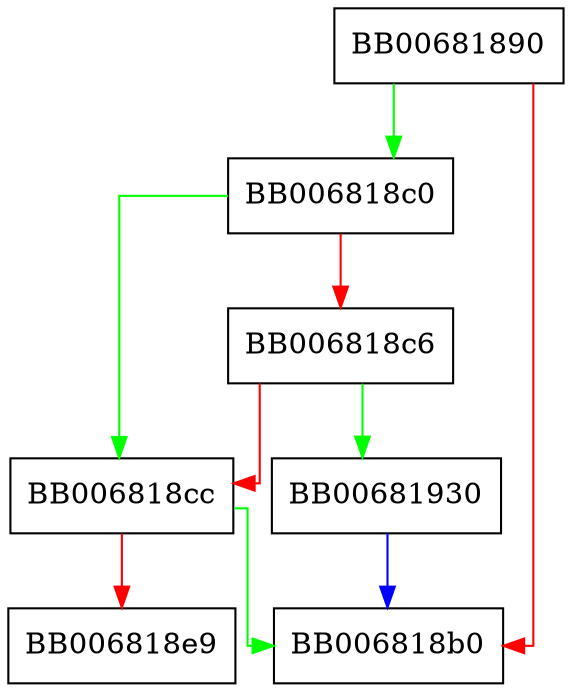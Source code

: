 digraph X509_VERIFY_PARAM_set1_ip_asc {
  node [shape="box"];
  graph [splines=ortho];
  BB00681890 -> BB006818c0 [color="green"];
  BB00681890 -> BB006818b0 [color="red"];
  BB006818c0 -> BB006818cc [color="green"];
  BB006818c0 -> BB006818c6 [color="red"];
  BB006818c6 -> BB00681930 [color="green"];
  BB006818c6 -> BB006818cc [color="red"];
  BB006818cc -> BB006818b0 [color="green"];
  BB006818cc -> BB006818e9 [color="red"];
  BB00681930 -> BB006818b0 [color="blue"];
}